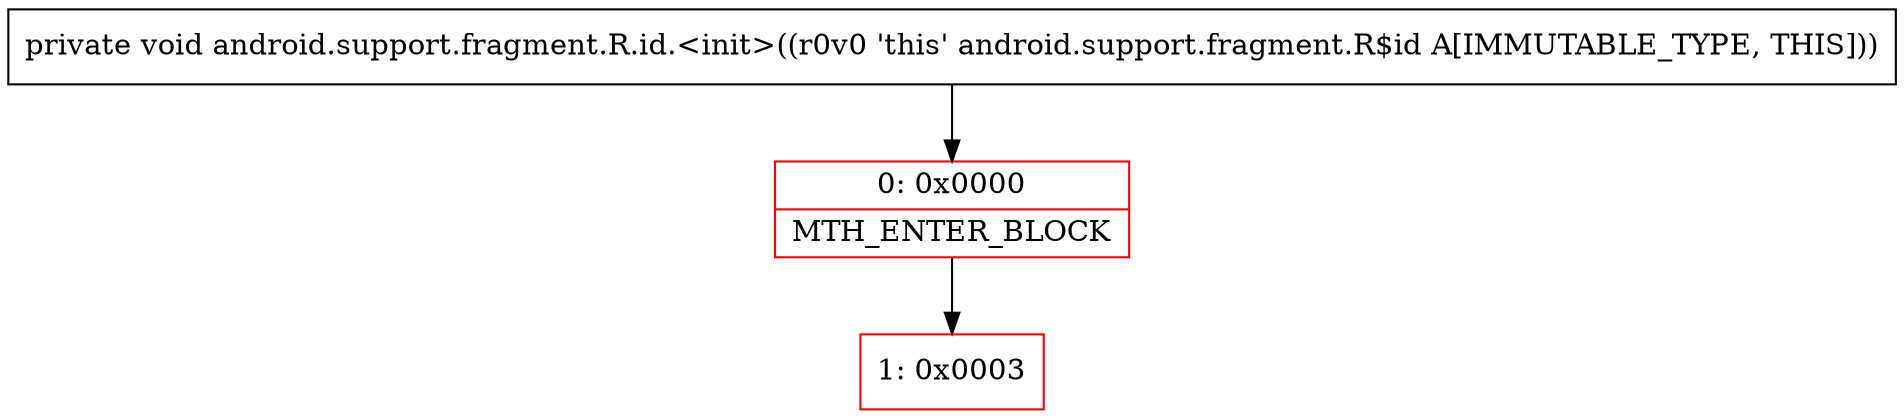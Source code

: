 digraph "CFG forandroid.support.fragment.R.id.\<init\>()V" {
subgraph cluster_Region_1597418270 {
label = "R(0)";
node [shape=record,color=blue];
}
Node_0 [shape=record,color=red,label="{0\:\ 0x0000|MTH_ENTER_BLOCK\l}"];
Node_1 [shape=record,color=red,label="{1\:\ 0x0003}"];
MethodNode[shape=record,label="{private void android.support.fragment.R.id.\<init\>((r0v0 'this' android.support.fragment.R$id A[IMMUTABLE_TYPE, THIS])) }"];
MethodNode -> Node_0;
Node_0 -> Node_1;
}

